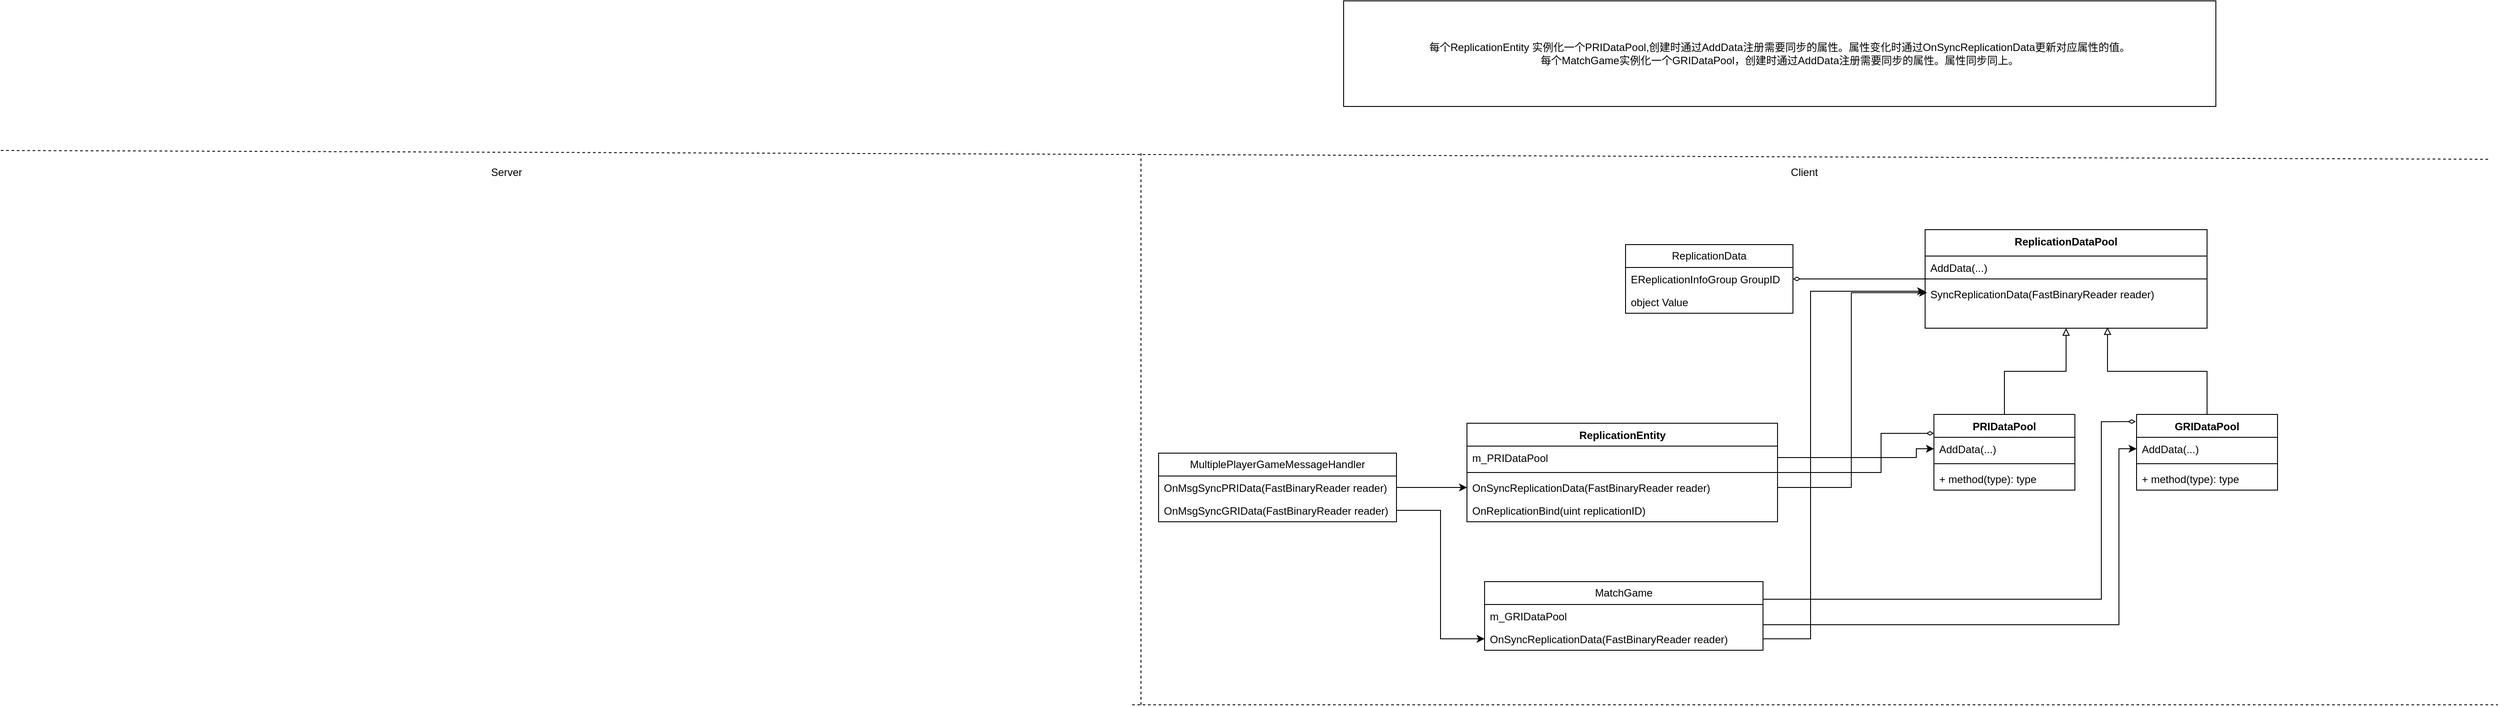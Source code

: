 <mxfile version="21.3.2" type="github">
  <diagram name="第 1 页" id="ozhlEDh4OqDTrrgAJ7Wa">
    <mxGraphModel dx="3607" dy="1046" grid="1" gridSize="10" guides="1" tooltips="1" connect="1" arrows="1" fold="1" page="1" pageScale="1" pageWidth="827" pageHeight="1169" math="0" shadow="0">
      <root>
        <mxCell id="0" />
        <mxCell id="1" parent="0" />
        <mxCell id="N430Aj534q1zeIAL79OQ-1" value="ReplicationData" style="swimlane;fontStyle=0;childLayout=stackLayout;horizontal=1;startSize=26;fillColor=none;horizontalStack=0;resizeParent=1;resizeParentMax=0;resizeLast=0;collapsible=1;marginBottom=0;whiteSpace=wrap;html=1;" vertex="1" parent="1">
          <mxGeometry x="440" y="407" width="190" height="78" as="geometry" />
        </mxCell>
        <mxCell id="N430Aj534q1zeIAL79OQ-2" value="EReplicationInfoGroup GroupID" style="text;strokeColor=none;fillColor=none;align=left;verticalAlign=top;spacingLeft=4;spacingRight=4;overflow=hidden;rotatable=0;points=[[0,0.5],[1,0.5]];portConstraint=eastwest;whiteSpace=wrap;html=1;" vertex="1" parent="N430Aj534q1zeIAL79OQ-1">
          <mxGeometry y="26" width="190" height="26" as="geometry" />
        </mxCell>
        <mxCell id="N430Aj534q1zeIAL79OQ-3" value="object Value" style="text;strokeColor=none;fillColor=none;align=left;verticalAlign=top;spacingLeft=4;spacingRight=4;overflow=hidden;rotatable=0;points=[[0,0.5],[1,0.5]];portConstraint=eastwest;whiteSpace=wrap;html=1;" vertex="1" parent="N430Aj534q1zeIAL79OQ-1">
          <mxGeometry y="52" width="190" height="26" as="geometry" />
        </mxCell>
        <mxCell id="N430Aj534q1zeIAL79OQ-25" style="edgeStyle=orthogonalEdgeStyle;rounded=0;orthogonalLoop=1;jettySize=auto;html=1;endArrow=diamondThin;endFill=0;" edge="1" parent="1" source="N430Aj534q1zeIAL79OQ-6" target="N430Aj534q1zeIAL79OQ-1">
          <mxGeometry relative="1" as="geometry" />
        </mxCell>
        <mxCell id="N430Aj534q1zeIAL79OQ-6" value="ReplicationDataPool" style="swimlane;fontStyle=1;align=center;verticalAlign=top;childLayout=stackLayout;horizontal=1;startSize=30;horizontalStack=0;resizeParent=1;resizeParentMax=0;resizeLast=0;collapsible=1;marginBottom=0;whiteSpace=wrap;html=1;" vertex="1" parent="1">
          <mxGeometry x="780" y="390" width="320" height="112" as="geometry" />
        </mxCell>
        <mxCell id="N430Aj534q1zeIAL79OQ-7" value="AddData(...)" style="text;strokeColor=none;fillColor=none;align=left;verticalAlign=top;spacingLeft=4;spacingRight=4;overflow=hidden;rotatable=0;points=[[0,0.5],[1,0.5]];portConstraint=eastwest;whiteSpace=wrap;html=1;" vertex="1" parent="N430Aj534q1zeIAL79OQ-6">
          <mxGeometry y="30" width="320" height="22" as="geometry" />
        </mxCell>
        <mxCell id="N430Aj534q1zeIAL79OQ-8" value="" style="line;strokeWidth=1;fillColor=none;align=left;verticalAlign=middle;spacingTop=-1;spacingLeft=3;spacingRight=3;rotatable=0;labelPosition=right;points=[];portConstraint=eastwest;strokeColor=inherit;" vertex="1" parent="N430Aj534q1zeIAL79OQ-6">
          <mxGeometry y="52" width="320" height="8" as="geometry" />
        </mxCell>
        <mxCell id="N430Aj534q1zeIAL79OQ-9" value="SyncReplicationData(FastBinaryReader reader)" style="text;strokeColor=none;fillColor=none;align=left;verticalAlign=top;spacingLeft=4;spacingRight=4;overflow=hidden;rotatable=0;points=[[0,0.5],[1,0.5]];portConstraint=eastwest;whiteSpace=wrap;html=1;" vertex="1" parent="N430Aj534q1zeIAL79OQ-6">
          <mxGeometry y="60" width="320" height="52" as="geometry" />
        </mxCell>
        <mxCell id="N430Aj534q1zeIAL79OQ-26" style="edgeStyle=orthogonalEdgeStyle;rounded=0;orthogonalLoop=1;jettySize=auto;html=1;endArrow=diamondThin;endFill=0;entryX=0;entryY=0.25;entryDx=0;entryDy=0;" edge="1" parent="1" source="N430Aj534q1zeIAL79OQ-10" target="N430Aj534q1zeIAL79OQ-19">
          <mxGeometry relative="1" as="geometry">
            <Array as="points">
              <mxPoint x="730" y="666" />
              <mxPoint x="730" y="622" />
            </Array>
          </mxGeometry>
        </mxCell>
        <mxCell id="N430Aj534q1zeIAL79OQ-10" value="ReplicationEntity" style="swimlane;fontStyle=1;align=center;verticalAlign=top;childLayout=stackLayout;horizontal=1;startSize=26;horizontalStack=0;resizeParent=1;resizeParentMax=0;resizeLast=0;collapsible=1;marginBottom=0;whiteSpace=wrap;html=1;" vertex="1" parent="1">
          <mxGeometry x="260" y="610" width="352.5" height="112" as="geometry" />
        </mxCell>
        <mxCell id="N430Aj534q1zeIAL79OQ-11" value="m_PRIDataPool" style="text;strokeColor=none;fillColor=none;align=left;verticalAlign=top;spacingLeft=4;spacingRight=4;overflow=hidden;rotatable=0;points=[[0,0.5],[1,0.5]];portConstraint=eastwest;whiteSpace=wrap;html=1;" vertex="1" parent="N430Aj534q1zeIAL79OQ-10">
          <mxGeometry y="26" width="352.5" height="26" as="geometry" />
        </mxCell>
        <mxCell id="N430Aj534q1zeIAL79OQ-12" value="" style="line;strokeWidth=1;fillColor=none;align=left;verticalAlign=middle;spacingTop=-1;spacingLeft=3;spacingRight=3;rotatable=0;labelPosition=right;points=[];portConstraint=eastwest;strokeColor=inherit;" vertex="1" parent="N430Aj534q1zeIAL79OQ-10">
          <mxGeometry y="52" width="352.5" height="8" as="geometry" />
        </mxCell>
        <mxCell id="N430Aj534q1zeIAL79OQ-13" value="OnSyncReplicationData(FastBinaryReader reader)" style="text;strokeColor=none;fillColor=none;align=left;verticalAlign=top;spacingLeft=4;spacingRight=4;overflow=hidden;rotatable=0;points=[[0,0.5],[1,0.5]];portConstraint=eastwest;whiteSpace=wrap;html=1;" vertex="1" parent="N430Aj534q1zeIAL79OQ-10">
          <mxGeometry y="60" width="352.5" height="26" as="geometry" />
        </mxCell>
        <mxCell id="N430Aj534q1zeIAL79OQ-28" value="OnReplicationBind(uint replicationID)" style="text;strokeColor=none;fillColor=none;align=left;verticalAlign=top;spacingLeft=4;spacingRight=4;overflow=hidden;rotatable=0;points=[[0,0.5],[1,0.5]];portConstraint=eastwest;whiteSpace=wrap;html=1;" vertex="1" parent="N430Aj534q1zeIAL79OQ-10">
          <mxGeometry y="86" width="352.5" height="26" as="geometry" />
        </mxCell>
        <mxCell id="N430Aj534q1zeIAL79OQ-14" value="MultiplePlayerGameMessageHandler" style="swimlane;fontStyle=0;childLayout=stackLayout;horizontal=1;startSize=26;fillColor=none;horizontalStack=0;resizeParent=1;resizeParentMax=0;resizeLast=0;collapsible=1;marginBottom=0;whiteSpace=wrap;html=1;" vertex="1" parent="1">
          <mxGeometry x="-90" y="644" width="270" height="78" as="geometry" />
        </mxCell>
        <mxCell id="N430Aj534q1zeIAL79OQ-15" value="OnMsgSyncPRIData(FastBinaryReader reader)" style="text;strokeColor=none;fillColor=none;align=left;verticalAlign=top;spacingLeft=4;spacingRight=4;overflow=hidden;rotatable=0;points=[[0,0.5],[1,0.5]];portConstraint=eastwest;whiteSpace=wrap;html=1;" vertex="1" parent="N430Aj534q1zeIAL79OQ-14">
          <mxGeometry y="26" width="270" height="26" as="geometry" />
        </mxCell>
        <mxCell id="N430Aj534q1zeIAL79OQ-47" value="OnMsgSyncGRIData(FastBinaryReader reader)" style="text;strokeColor=none;fillColor=none;align=left;verticalAlign=top;spacingLeft=4;spacingRight=4;overflow=hidden;rotatable=0;points=[[0,0.5],[1,0.5]];portConstraint=eastwest;whiteSpace=wrap;html=1;" vertex="1" parent="N430Aj534q1zeIAL79OQ-14">
          <mxGeometry y="52" width="270" height="26" as="geometry" />
        </mxCell>
        <mxCell id="N430Aj534q1zeIAL79OQ-18" style="edgeStyle=orthogonalEdgeStyle;rounded=0;orthogonalLoop=1;jettySize=auto;html=1;entryX=0;entryY=0.5;entryDx=0;entryDy=0;" edge="1" parent="1" source="N430Aj534q1zeIAL79OQ-15" target="N430Aj534q1zeIAL79OQ-13">
          <mxGeometry relative="1" as="geometry" />
        </mxCell>
        <mxCell id="N430Aj534q1zeIAL79OQ-24" style="edgeStyle=orthogonalEdgeStyle;rounded=0;orthogonalLoop=1;jettySize=auto;html=1;endArrow=block;endFill=0;" edge="1" parent="1" source="N430Aj534q1zeIAL79OQ-19" target="N430Aj534q1zeIAL79OQ-6">
          <mxGeometry relative="1" as="geometry" />
        </mxCell>
        <mxCell id="N430Aj534q1zeIAL79OQ-19" value="PRIDataPool" style="swimlane;fontStyle=1;align=center;verticalAlign=top;childLayout=stackLayout;horizontal=1;startSize=26;horizontalStack=0;resizeParent=1;resizeParentMax=0;resizeLast=0;collapsible=1;marginBottom=0;whiteSpace=wrap;html=1;" vertex="1" parent="1">
          <mxGeometry x="790" y="600" width="160" height="86" as="geometry" />
        </mxCell>
        <mxCell id="N430Aj534q1zeIAL79OQ-20" value="AddData(...)" style="text;strokeColor=none;fillColor=none;align=left;verticalAlign=top;spacingLeft=4;spacingRight=4;overflow=hidden;rotatable=0;points=[[0,0.5],[1,0.5]];portConstraint=eastwest;whiteSpace=wrap;html=1;" vertex="1" parent="N430Aj534q1zeIAL79OQ-19">
          <mxGeometry y="26" width="160" height="26" as="geometry" />
        </mxCell>
        <mxCell id="N430Aj534q1zeIAL79OQ-21" value="" style="line;strokeWidth=1;fillColor=none;align=left;verticalAlign=middle;spacingTop=-1;spacingLeft=3;spacingRight=3;rotatable=0;labelPosition=right;points=[];portConstraint=eastwest;strokeColor=inherit;" vertex="1" parent="N430Aj534q1zeIAL79OQ-19">
          <mxGeometry y="52" width="160" height="8" as="geometry" />
        </mxCell>
        <mxCell id="N430Aj534q1zeIAL79OQ-22" value="+ method(type): type" style="text;strokeColor=none;fillColor=none;align=left;verticalAlign=top;spacingLeft=4;spacingRight=4;overflow=hidden;rotatable=0;points=[[0,0.5],[1,0.5]];portConstraint=eastwest;whiteSpace=wrap;html=1;" vertex="1" parent="N430Aj534q1zeIAL79OQ-19">
          <mxGeometry y="60" width="160" height="26" as="geometry" />
        </mxCell>
        <mxCell id="N430Aj534q1zeIAL79OQ-27" style="edgeStyle=orthogonalEdgeStyle;rounded=0;orthogonalLoop=1;jettySize=auto;html=1;entryX=0.007;entryY=0.224;entryDx=0;entryDy=0;entryPerimeter=0;" edge="1" parent="1" source="N430Aj534q1zeIAL79OQ-13" target="N430Aj534q1zeIAL79OQ-9">
          <mxGeometry relative="1" as="geometry" />
        </mxCell>
        <mxCell id="N430Aj534q1zeIAL79OQ-31" style="edgeStyle=orthogonalEdgeStyle;rounded=0;orthogonalLoop=1;jettySize=auto;html=1;exitX=1;exitY=0.5;exitDx=0;exitDy=0;entryX=0;entryY=0.5;entryDx=0;entryDy=0;" edge="1" parent="1" source="N430Aj534q1zeIAL79OQ-11" target="N430Aj534q1zeIAL79OQ-20">
          <mxGeometry relative="1" as="geometry">
            <Array as="points">
              <mxPoint x="770" y="649" />
              <mxPoint x="770" y="639" />
            </Array>
          </mxGeometry>
        </mxCell>
        <mxCell id="N430Aj534q1zeIAL79OQ-36" style="edgeStyle=orthogonalEdgeStyle;rounded=0;orthogonalLoop=1;jettySize=auto;html=1;entryX=0.647;entryY=0.981;entryDx=0;entryDy=0;entryPerimeter=0;endArrow=block;endFill=0;" edge="1" parent="1" source="N430Aj534q1zeIAL79OQ-32" target="N430Aj534q1zeIAL79OQ-9">
          <mxGeometry relative="1" as="geometry" />
        </mxCell>
        <mxCell id="N430Aj534q1zeIAL79OQ-32" value="GRIDataPool" style="swimlane;fontStyle=1;align=center;verticalAlign=top;childLayout=stackLayout;horizontal=1;startSize=26;horizontalStack=0;resizeParent=1;resizeParentMax=0;resizeLast=0;collapsible=1;marginBottom=0;whiteSpace=wrap;html=1;" vertex="1" parent="1">
          <mxGeometry x="1020" y="600" width="160" height="86" as="geometry" />
        </mxCell>
        <mxCell id="N430Aj534q1zeIAL79OQ-33" value="AddData(...)" style="text;strokeColor=none;fillColor=none;align=left;verticalAlign=top;spacingLeft=4;spacingRight=4;overflow=hidden;rotatable=0;points=[[0,0.5],[1,0.5]];portConstraint=eastwest;whiteSpace=wrap;html=1;" vertex="1" parent="N430Aj534q1zeIAL79OQ-32">
          <mxGeometry y="26" width="160" height="26" as="geometry" />
        </mxCell>
        <mxCell id="N430Aj534q1zeIAL79OQ-34" value="" style="line;strokeWidth=1;fillColor=none;align=left;verticalAlign=middle;spacingTop=-1;spacingLeft=3;spacingRight=3;rotatable=0;labelPosition=right;points=[];portConstraint=eastwest;strokeColor=inherit;" vertex="1" parent="N430Aj534q1zeIAL79OQ-32">
          <mxGeometry y="52" width="160" height="8" as="geometry" />
        </mxCell>
        <mxCell id="N430Aj534q1zeIAL79OQ-35" value="+ method(type): type" style="text;strokeColor=none;fillColor=none;align=left;verticalAlign=top;spacingLeft=4;spacingRight=4;overflow=hidden;rotatable=0;points=[[0,0.5],[1,0.5]];portConstraint=eastwest;whiteSpace=wrap;html=1;" vertex="1" parent="N430Aj534q1zeIAL79OQ-32">
          <mxGeometry y="60" width="160" height="26" as="geometry" />
        </mxCell>
        <mxCell id="N430Aj534q1zeIAL79OQ-44" style="edgeStyle=orthogonalEdgeStyle;rounded=0;orthogonalLoop=1;jettySize=auto;html=1;entryX=-0.006;entryY=0.095;entryDx=0;entryDy=0;entryPerimeter=0;endArrow=diamondThin;endFill=0;" edge="1" parent="1" source="N430Aj534q1zeIAL79OQ-37" target="N430Aj534q1zeIAL79OQ-32">
          <mxGeometry relative="1" as="geometry">
            <Array as="points">
              <mxPoint x="980" y="810" />
              <mxPoint x="980" y="608" />
            </Array>
          </mxGeometry>
        </mxCell>
        <mxCell id="N430Aj534q1zeIAL79OQ-37" value="MatchGame" style="swimlane;fontStyle=0;childLayout=stackLayout;horizontal=1;startSize=26;fillColor=none;horizontalStack=0;resizeParent=1;resizeParentMax=0;resizeLast=0;collapsible=1;marginBottom=0;whiteSpace=wrap;html=1;" vertex="1" parent="1">
          <mxGeometry x="280" y="790" width="316" height="78" as="geometry" />
        </mxCell>
        <mxCell id="N430Aj534q1zeIAL79OQ-38" value="m_GRIDataPool" style="text;strokeColor=none;fillColor=none;align=left;verticalAlign=top;spacingLeft=4;spacingRight=4;overflow=hidden;rotatable=0;points=[[0,0.5],[1,0.5]];portConstraint=eastwest;whiteSpace=wrap;html=1;" vertex="1" parent="N430Aj534q1zeIAL79OQ-37">
          <mxGeometry y="26" width="316" height="26" as="geometry" />
        </mxCell>
        <mxCell id="N430Aj534q1zeIAL79OQ-39" value="OnSyncReplicationData(FastBinaryReader reader)" style="text;strokeColor=none;fillColor=none;align=left;verticalAlign=top;spacingLeft=4;spacingRight=4;overflow=hidden;rotatable=0;points=[[0,0.5],[1,0.5]];portConstraint=eastwest;whiteSpace=wrap;html=1;" vertex="1" parent="N430Aj534q1zeIAL79OQ-37">
          <mxGeometry y="52" width="316" height="26" as="geometry" />
        </mxCell>
        <mxCell id="N430Aj534q1zeIAL79OQ-45" style="edgeStyle=orthogonalEdgeStyle;rounded=0;orthogonalLoop=1;jettySize=auto;html=1;entryX=0;entryY=0.5;entryDx=0;entryDy=0;" edge="1" parent="1" source="N430Aj534q1zeIAL79OQ-38" target="N430Aj534q1zeIAL79OQ-33">
          <mxGeometry relative="1" as="geometry">
            <Array as="points">
              <mxPoint x="1000" y="839" />
              <mxPoint x="1000" y="639" />
            </Array>
          </mxGeometry>
        </mxCell>
        <mxCell id="N430Aj534q1zeIAL79OQ-46" style="edgeStyle=orthogonalEdgeStyle;rounded=0;orthogonalLoop=1;jettySize=auto;html=1;entryX=0;entryY=0.192;entryDx=0;entryDy=0;entryPerimeter=0;" edge="1" parent="1" source="N430Aj534q1zeIAL79OQ-39" target="N430Aj534q1zeIAL79OQ-9">
          <mxGeometry relative="1" as="geometry">
            <Array as="points">
              <mxPoint x="650" y="855" />
              <mxPoint x="650" y="460" />
            </Array>
          </mxGeometry>
        </mxCell>
        <mxCell id="N430Aj534q1zeIAL79OQ-48" style="edgeStyle=orthogonalEdgeStyle;rounded=0;orthogonalLoop=1;jettySize=auto;html=1;entryX=0;entryY=0.5;entryDx=0;entryDy=0;" edge="1" parent="1" source="N430Aj534q1zeIAL79OQ-47" target="N430Aj534q1zeIAL79OQ-39">
          <mxGeometry relative="1" as="geometry" />
        </mxCell>
        <mxCell id="N430Aj534q1zeIAL79OQ-49" value="" style="endArrow=none;dashed=1;html=1;rounded=0;" edge="1" parent="1">
          <mxGeometry width="50" height="50" relative="1" as="geometry">
            <mxPoint x="-1404.0" y="300" as="sourcePoint" />
            <mxPoint x="1420" y="310" as="targetPoint" />
          </mxGeometry>
        </mxCell>
        <mxCell id="N430Aj534q1zeIAL79OQ-50" value="每个ReplicationEntity 实例化一个PRIDataPool,创建时通过AddData注册需要同步的属性。属性变化时通过OnSyncReplicationData更新对应属性的值。&lt;br&gt;每个MatchGame实例化一个GRIDataPool，创建时通过AddData注册需要同步的属性。属性同步同上。" style="html=1;whiteSpace=wrap;" vertex="1" parent="1">
          <mxGeometry x="120" y="130" width="990" height="120" as="geometry" />
        </mxCell>
        <mxCell id="N430Aj534q1zeIAL79OQ-51" value="" style="endArrow=none;dashed=1;html=1;rounded=0;" edge="1" parent="1">
          <mxGeometry width="50" height="50" relative="1" as="geometry">
            <mxPoint x="-120" y="930" as="sourcePoint" />
            <mxPoint x="1430" y="930" as="targetPoint" />
          </mxGeometry>
        </mxCell>
        <mxCell id="N430Aj534q1zeIAL79OQ-52" value="Client" style="text;html=1;strokeColor=none;fillColor=none;align=center;verticalAlign=middle;whiteSpace=wrap;rounded=0;" vertex="1" parent="1">
          <mxGeometry x="612.5" y="310" width="60" height="30" as="geometry" />
        </mxCell>
        <mxCell id="N430Aj534q1zeIAL79OQ-53" value="" style="endArrow=none;dashed=1;html=1;rounded=0;" edge="1" parent="1">
          <mxGeometry width="50" height="50" relative="1" as="geometry">
            <mxPoint x="-110" y="930" as="sourcePoint" />
            <mxPoint x="-110" y="300" as="targetPoint" />
          </mxGeometry>
        </mxCell>
        <mxCell id="N430Aj534q1zeIAL79OQ-54" value="Server" style="text;html=1;strokeColor=none;fillColor=none;align=center;verticalAlign=middle;whiteSpace=wrap;rounded=0;" vertex="1" parent="1">
          <mxGeometry x="-860" y="310" width="60" height="30" as="geometry" />
        </mxCell>
      </root>
    </mxGraphModel>
  </diagram>
</mxfile>
